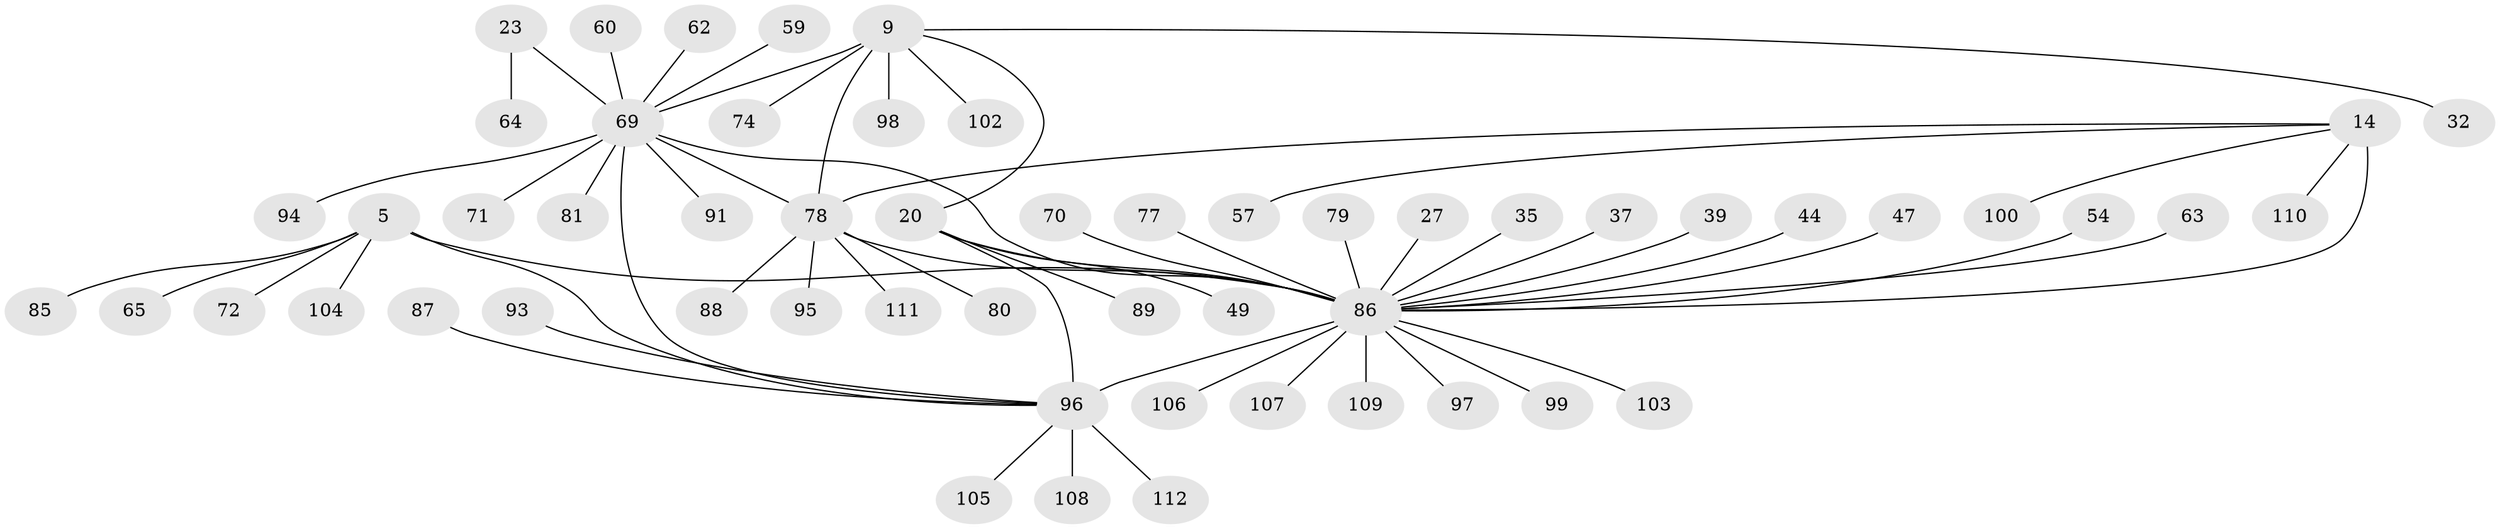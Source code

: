 // original degree distribution, {8: 0.026785714285714284, 9: 0.03571428571428571, 7: 0.044642857142857144, 6: 0.05357142857142857, 11: 0.017857142857142856, 12: 0.017857142857142856, 5: 0.008928571428571428, 4: 0.008928571428571428, 13: 0.008928571428571428, 2: 0.19642857142857142, 1: 0.5714285714285714, 3: 0.008928571428571428}
// Generated by graph-tools (version 1.1) at 2025/57/03/04/25 21:57:46]
// undirected, 56 vertices, 62 edges
graph export_dot {
graph [start="1"]
  node [color=gray90,style=filled];
  5 [super="+4"];
  9 [super="+7"];
  14 [super="+11"];
  20 [super="+17"];
  23 [super="+22"];
  27;
  32;
  35;
  37;
  39;
  44;
  47;
  49;
  54;
  57 [super="+53"];
  59;
  60;
  62;
  63 [super="+29"];
  64;
  65;
  69 [super="+45+24+41+43+25+46+48+56"];
  70;
  71;
  72;
  74;
  77;
  78 [super="+42+51"];
  79;
  80;
  81;
  85 [super="+75"];
  86 [super="+76+38"];
  87;
  88;
  89 [super="+68"];
  91;
  93;
  94;
  95;
  96 [super="+92+52+55+82+83+84"];
  97 [super="+33"];
  98 [super="+61"];
  99;
  100;
  102;
  103;
  104 [super="+101"];
  105 [super="+58"];
  106;
  107;
  108;
  109;
  110;
  111;
  112;
  5 -- 65;
  5 -- 72;
  5 -- 85;
  5 -- 104;
  5 -- 96;
  5 -- 86 [weight=6];
  9 -- 20;
  9 -- 74;
  9 -- 32;
  9 -- 102;
  9 -- 98;
  9 -- 69;
  9 -- 78 [weight=6];
  14 -- 100;
  14 -- 110;
  14 -- 57;
  14 -- 86 [weight=7];
  14 -- 78;
  20 -- 49;
  20 -- 89;
  20 -- 86;
  20 -- 96 [weight=6];
  23 -- 64;
  23 -- 69 [weight=6];
  27 -- 86;
  35 -- 86;
  37 -- 86;
  39 -- 86;
  44 -- 86;
  47 -- 86;
  54 -- 86;
  59 -- 69;
  60 -- 69;
  62 -- 69;
  63 -- 86;
  69 -- 71;
  69 -- 81;
  69 -- 91;
  69 -- 94;
  69 -- 86 [weight=3];
  69 -- 96;
  69 -- 78 [weight=2];
  70 -- 86;
  77 -- 86;
  78 -- 111;
  78 -- 80;
  78 -- 86;
  78 -- 88;
  78 -- 95;
  79 -- 86;
  86 -- 99;
  86 -- 103;
  86 -- 106;
  86 -- 107 [weight=2];
  86 -- 109 [weight=2];
  86 -- 96 [weight=2];
  86 -- 97;
  87 -- 96;
  93 -- 96;
  96 -- 105;
  96 -- 108;
  96 -- 112;
}
